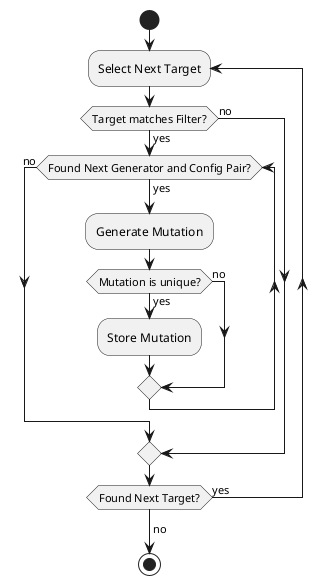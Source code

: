 @startuml
start
repeat :Select Next Target;
	if (Target matches Filter?) then (yes)
		while (Found Next Generator and Config Pair?) is (yes)
			:Generate Mutation;
			if (Mutation is unique?) then (yes)
				:Store Mutation;
			else (no)
			endif
		endwhile(no)
	else (no)
	endif
repeat while (Found Next Target?) is (yes)
->no;
stop
@enduml
